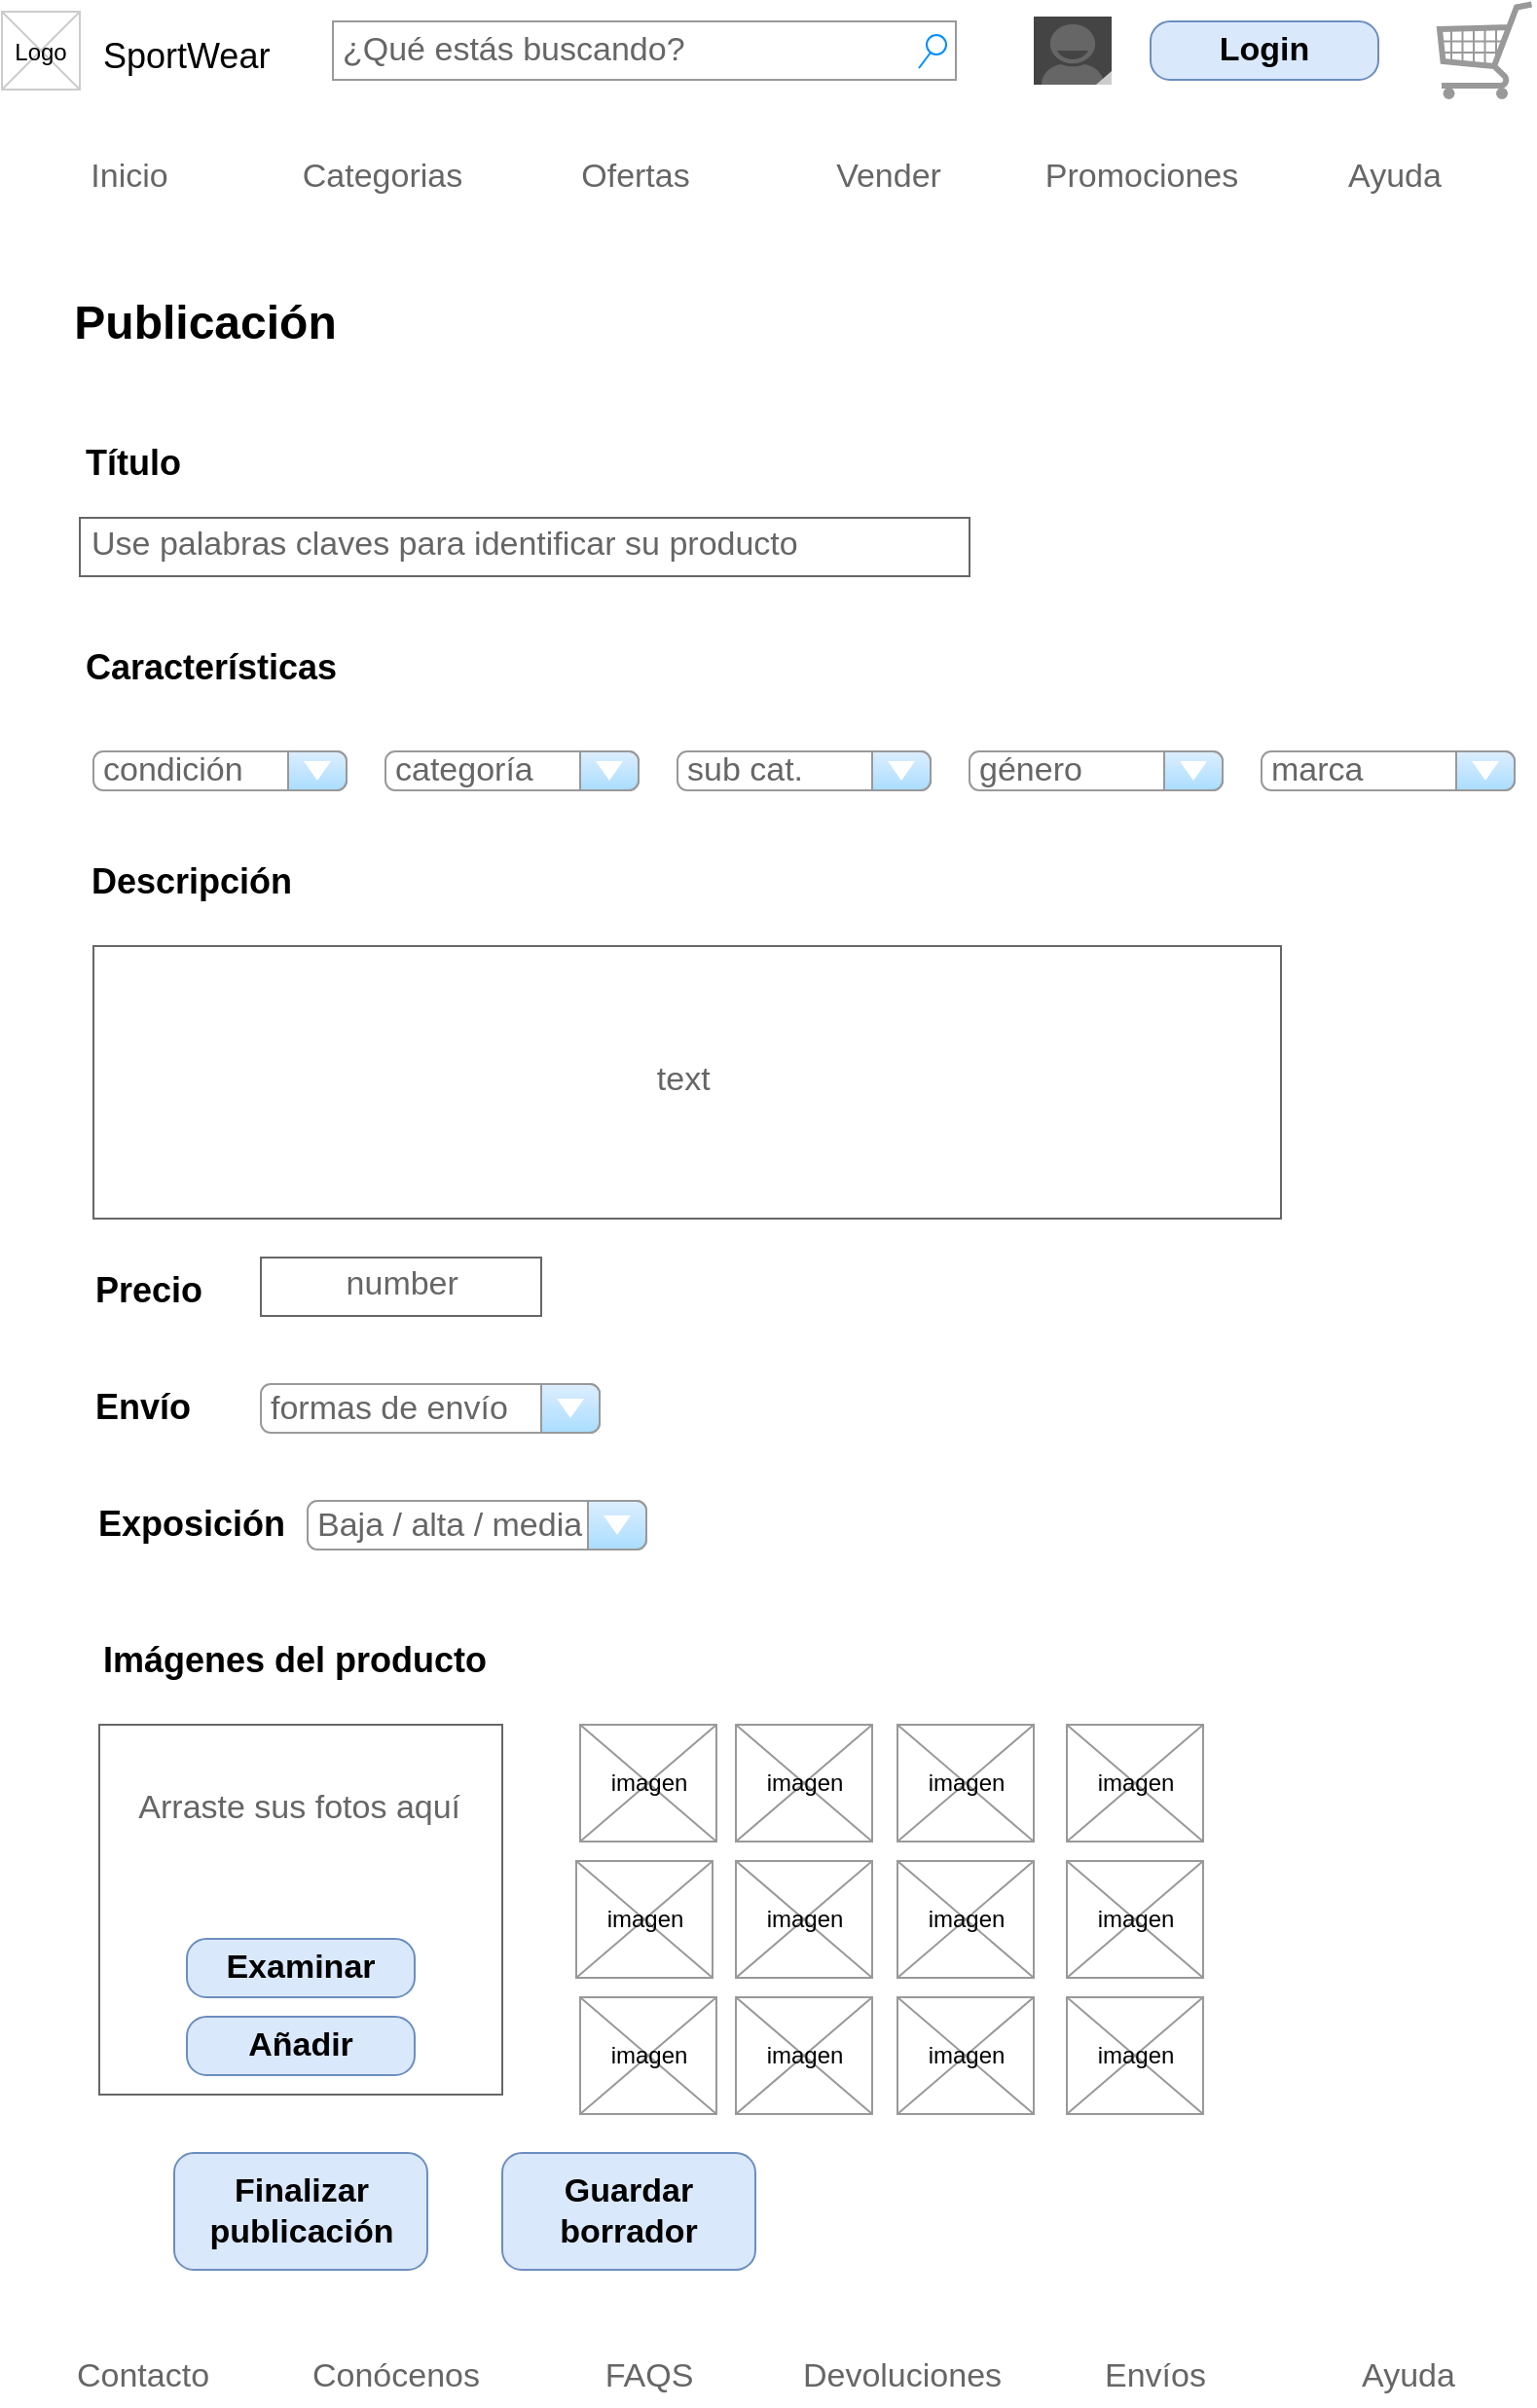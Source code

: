 <mxfile version="12.9.14" type="device"><diagram name="Page-1" id="f1b7ffb7-ca1e-a977-7cf5-a751b3c06c05"><mxGraphModel dx="1422" dy="745" grid="1" gridSize="10" guides="1" tooltips="1" connect="1" arrows="1" fold="1" page="1" pageScale="1" pageWidth="826" pageHeight="1169" background="#ffffff" math="0" shadow="0"><root><mxCell id="0"/><mxCell id="1" parent="0"/><mxCell id="2" value="SportWear" style="text;spacingTop=-5;fontSize=18;fontStyle=0" parent="1" vertex="1"><mxGeometry x="73" y="30" width="90" height="20" as="geometry"/></mxCell><mxCell id="20" value="" style="verticalLabelPosition=bottom;verticalAlign=top;strokeWidth=1;shape=mxgraph.mockup.graphics.iconGrid;strokeColor=#CCCCCC;gridSize=1,1;" parent="1" vertex="1"><mxGeometry x="23" y="20" width="40" height="40" as="geometry"/></mxCell><mxCell id="21" value="Logo" style="text;spacingTop=-5;align=center;verticalAlign=middle;" parent="1" vertex="1"><mxGeometry x="23" y="22.5" width="40" height="40" as="geometry"/></mxCell><mxCell id="jEn-GdpzN3LocC7QqjdC-65" value="¿Qué estás buscando?" style="strokeWidth=1;shadow=0;dashed=0;align=center;html=1;shape=mxgraph.mockup.forms.searchBox;strokeColor=#999999;mainText=;strokeColor2=#008cff;fontColor=#666666;fontSize=17;align=left;spacingLeft=3;" parent="1" vertex="1"><mxGeometry x="193" y="25" width="320" height="30" as="geometry"/></mxCell><mxCell id="jEn-GdpzN3LocC7QqjdC-80" value="" style="verticalLabelPosition=bottom;shadow=0;dashed=0;align=center;html=1;verticalAlign=top;strokeWidth=1;shape=mxgraph.mockup.misc.shoppingCart;strokeColor=#999999;" parent="1" vertex="1"><mxGeometry x="760" y="15" width="50" height="50" as="geometry"/></mxCell><mxCell id="jEn-GdpzN3LocC7QqjdC-81" value="" style="verticalLabelPosition=bottom;verticalAlign=top;html=1;shadow=0;dashed=0;strokeWidth=1;shape=mxgraph.android.contact_badge_normal;align=center;" parent="1" vertex="1"><mxGeometry x="553" y="22.5" width="40" height="35" as="geometry"/></mxCell><mxCell id="jEn-GdpzN3LocC7QqjdC-82" value="Login" style="strokeWidth=1;shadow=0;dashed=0;align=center;html=1;shape=mxgraph.mockup.buttons.button;mainText=;buttonStyle=round;fontSize=17;fontStyle=1;whiteSpace=wrap;fillColor=#dae8fc;strokeColor=#6c8ebf;" parent="1" vertex="1"><mxGeometry x="613" y="25" width="117" height="30" as="geometry"/></mxCell><mxCell id="jEn-GdpzN3LocC7QqjdC-83" value="" style="strokeWidth=1;shadow=0;dashed=0;align=center;html=1;shape=mxgraph.mockup.forms.rrect;rSize=0;strokeColor=none;" parent="1" vertex="1"><mxGeometry x="23" y="90" width="780" height="30" as="geometry"/></mxCell><mxCell id="jEn-GdpzN3LocC7QqjdC-84" value="Inicio" style="strokeColor=inherit;fillColor=inherit;gradientColor=inherit;strokeWidth=1;shadow=0;dashed=0;align=center;html=1;shape=mxgraph.mockup.forms.rrect;rSize=0;fontSize=17;fontColor=#666666;" parent="jEn-GdpzN3LocC7QqjdC-83" vertex="1"><mxGeometry width="130" height="30" as="geometry"/></mxCell><mxCell id="jEn-GdpzN3LocC7QqjdC-85" value="Categorias" style="strokeColor=inherit;fillColor=inherit;gradientColor=inherit;strokeWidth=1;shadow=0;dashed=0;align=center;html=1;shape=mxgraph.mockup.forms.rrect;rSize=0;fontSize=17;fontColor=#666666;" parent="jEn-GdpzN3LocC7QqjdC-83" vertex="1"><mxGeometry x="130" width="130" height="30" as="geometry"/></mxCell><mxCell id="jEn-GdpzN3LocC7QqjdC-86" value="Ofertas" style="strokeColor=inherit;fillColor=inherit;gradientColor=inherit;strokeWidth=1;shadow=0;dashed=0;align=center;html=1;shape=mxgraph.mockup.forms.rrect;rSize=0;fontSize=17;fontColor=#666666;" parent="jEn-GdpzN3LocC7QqjdC-83" vertex="1"><mxGeometry x="260" width="130" height="30" as="geometry"/></mxCell><mxCell id="jEn-GdpzN3LocC7QqjdC-87" value="Vender" style="strokeColor=inherit;fillColor=inherit;gradientColor=inherit;strokeWidth=1;shadow=0;dashed=0;align=center;html=1;shape=mxgraph.mockup.forms.rrect;rSize=0;fontSize=17;fontColor=#666666;" parent="jEn-GdpzN3LocC7QqjdC-83" vertex="1"><mxGeometry x="390" width="130" height="30" as="geometry"/></mxCell><mxCell id="jEn-GdpzN3LocC7QqjdC-88" value="Promociones" style="strokeColor=inherit;fillColor=inherit;gradientColor=inherit;strokeWidth=1;shadow=0;dashed=0;align=center;html=1;shape=mxgraph.mockup.forms.rrect;rSize=0;fontSize=17;fontColor=#666666;" parent="jEn-GdpzN3LocC7QqjdC-83" vertex="1"><mxGeometry x="520" width="130" height="30" as="geometry"/></mxCell><mxCell id="jEn-GdpzN3LocC7QqjdC-89" value="Ayuda" style="strokeColor=inherit;fillColor=inherit;gradientColor=inherit;strokeWidth=1;shadow=0;dashed=0;align=center;html=1;shape=mxgraph.mockup.forms.rrect;rSize=0;fontSize=17;fontColor=#666666;" parent="jEn-GdpzN3LocC7QqjdC-83" vertex="1"><mxGeometry x="650" width="130" height="30" as="geometry"/></mxCell><mxCell id="jEn-GdpzN3LocC7QqjdC-113" value="" style="strokeWidth=1;shadow=0;dashed=1;align=center;html=1;shape=mxgraph.mockup.forms.rrect;rSize=0;strokeColor=none;dashPattern=1 4;" parent="1" vertex="1"><mxGeometry x="30" y="1220" width="780" height="30" as="geometry"/></mxCell><mxCell id="jEn-GdpzN3LocC7QqjdC-114" value="Contacto" style="strokeColor=inherit;fillColor=inherit;gradientColor=inherit;strokeWidth=1;shadow=0;dashed=0;align=center;html=1;shape=mxgraph.mockup.forms.rrect;rSize=0;fontSize=17;fontColor=#666666;" parent="jEn-GdpzN3LocC7QqjdC-113" vertex="1"><mxGeometry width="130" height="30" as="geometry"/></mxCell><mxCell id="jEn-GdpzN3LocC7QqjdC-115" value="Conócenos" style="strokeColor=inherit;fillColor=inherit;gradientColor=inherit;strokeWidth=1;shadow=0;dashed=0;align=center;html=1;shape=mxgraph.mockup.forms.rrect;rSize=0;fontSize=17;fontColor=#666666;" parent="jEn-GdpzN3LocC7QqjdC-113" vertex="1"><mxGeometry x="130" width="130" height="30" as="geometry"/></mxCell><mxCell id="jEn-GdpzN3LocC7QqjdC-116" value="FAQS" style="strokeColor=inherit;fillColor=inherit;gradientColor=inherit;strokeWidth=1;shadow=0;dashed=0;align=center;html=1;shape=mxgraph.mockup.forms.rrect;rSize=0;fontSize=17;fontColor=#666666;" parent="jEn-GdpzN3LocC7QqjdC-113" vertex="1"><mxGeometry x="260" width="130" height="30" as="geometry"/></mxCell><mxCell id="jEn-GdpzN3LocC7QqjdC-117" value="Devoluciones" style="strokeColor=inherit;fillColor=inherit;gradientColor=inherit;strokeWidth=1;shadow=0;dashed=0;align=center;html=1;shape=mxgraph.mockup.forms.rrect;rSize=0;fontSize=17;fontColor=#666666;" parent="jEn-GdpzN3LocC7QqjdC-113" vertex="1"><mxGeometry x="390" width="130" height="30" as="geometry"/></mxCell><mxCell id="jEn-GdpzN3LocC7QqjdC-118" value="Envíos" style="strokeColor=inherit;fillColor=inherit;gradientColor=inherit;strokeWidth=1;shadow=0;dashed=0;align=center;html=1;shape=mxgraph.mockup.forms.rrect;rSize=0;fontSize=17;fontColor=#666666;" parent="jEn-GdpzN3LocC7QqjdC-113" vertex="1"><mxGeometry x="520" width="130" height="30" as="geometry"/></mxCell><mxCell id="jEn-GdpzN3LocC7QqjdC-119" value="Ayuda" style="strokeColor=inherit;fillColor=inherit;gradientColor=inherit;strokeWidth=1;shadow=0;dashed=0;align=center;html=1;shape=mxgraph.mockup.forms.rrect;rSize=0;fontSize=17;fontColor=#666666;" parent="jEn-GdpzN3LocC7QqjdC-113" vertex="1"><mxGeometry x="650" width="130" height="30" as="geometry"/></mxCell><mxCell id="jEn-GdpzN3LocC7QqjdC-214" value="Publicación" style="text;strokeColor=none;fillColor=none;html=1;fontSize=24;fontStyle=1;verticalAlign=middle;align=center;" parent="1" vertex="1"><mxGeometry x="50" y="160" width="153" height="40" as="geometry"/></mxCell><mxCell id="jEn-GdpzN3LocC7QqjdC-238" value="&lt;font style=&quot;font-size: 18px&quot;&gt;Título&lt;br&gt;&lt;/font&gt;" style="text;strokeColor=none;fillColor=none;html=1;fontSize=24;fontStyle=1;verticalAlign=middle;align=center;" parent="1" vertex="1"><mxGeometry x="60" y="240" width="60" height="20" as="geometry"/></mxCell><mxCell id="jEn-GdpzN3LocC7QqjdC-239" value="Use palabras claves para identificar su producto" style="strokeWidth=1;shadow=0;dashed=0;align=center;html=1;shape=mxgraph.mockup.text.textBox;fontColor=#666666;align=left;fontSize=17;spacingLeft=4;spacingTop=-3;strokeColor=#666666;mainText=;fillColor=none;gradientColor=none;" parent="1" vertex="1"><mxGeometry x="63" y="280" width="457" height="30" as="geometry"/></mxCell><mxCell id="jEn-GdpzN3LocC7QqjdC-240" value="&lt;font style=&quot;font-size: 18px&quot;&gt;Características&lt;br&gt;&lt;/font&gt;" style="text;strokeColor=none;fillColor=none;html=1;fontSize=24;fontStyle=1;verticalAlign=middle;align=center;" parent="1" vertex="1"><mxGeometry x="60" y="340" width="140" height="30" as="geometry"/></mxCell><mxCell id="jEn-GdpzN3LocC7QqjdC-241" value="condición" style="strokeWidth=1;shadow=0;dashed=0;align=center;html=1;shape=mxgraph.mockup.forms.comboBox;strokeColor=#999999;fillColor=#ddeeff;align=left;fillColor2=#aaddff;mainText=;fontColor=#666666;fontSize=17;spacingLeft=3;" parent="1" vertex="1"><mxGeometry x="70" y="400" width="130" height="20" as="geometry"/></mxCell><mxCell id="jEn-GdpzN3LocC7QqjdC-242" value="categoría" style="strokeWidth=1;shadow=0;dashed=0;align=center;html=1;shape=mxgraph.mockup.forms.comboBox;strokeColor=#999999;fillColor=#ddeeff;align=left;fillColor2=#aaddff;mainText=;fontColor=#666666;fontSize=17;spacingLeft=3;" parent="1" vertex="1"><mxGeometry x="220" y="400" width="130" height="20" as="geometry"/></mxCell><mxCell id="jEn-GdpzN3LocC7QqjdC-243" value="género" style="strokeWidth=1;shadow=0;dashed=0;align=center;html=1;shape=mxgraph.mockup.forms.comboBox;strokeColor=#999999;fillColor=#ddeeff;align=left;fillColor2=#aaddff;mainText=;fontColor=#666666;fontSize=17;spacingLeft=3;" parent="1" vertex="1"><mxGeometry x="520" y="400" width="130" height="20" as="geometry"/></mxCell><mxCell id="jEn-GdpzN3LocC7QqjdC-244" value="sub cat." style="strokeWidth=1;shadow=0;dashed=0;align=center;html=1;shape=mxgraph.mockup.forms.comboBox;strokeColor=#999999;fillColor=#ddeeff;align=left;fillColor2=#aaddff;mainText=;fontColor=#666666;fontSize=17;spacingLeft=3;" parent="1" vertex="1"><mxGeometry x="370" y="400" width="130" height="20" as="geometry"/></mxCell><mxCell id="jEn-GdpzN3LocC7QqjdC-245" value="marca" style="strokeWidth=1;shadow=0;dashed=0;align=center;html=1;shape=mxgraph.mockup.forms.comboBox;strokeColor=#999999;fillColor=#ddeeff;align=left;fillColor2=#aaddff;mainText=;fontColor=#666666;fontSize=17;spacingLeft=3;" parent="1" vertex="1"><mxGeometry x="670" y="400" width="130" height="20" as="geometry"/></mxCell><mxCell id="jEn-GdpzN3LocC7QqjdC-247" value="&lt;font style=&quot;font-size: 18px&quot;&gt;Descripción&lt;br&gt;&lt;/font&gt;" style="text;strokeColor=none;fillColor=none;html=1;fontSize=24;fontStyle=1;verticalAlign=middle;align=center;" parent="1" vertex="1"><mxGeometry x="60" y="450" width="120" height="30" as="geometry"/></mxCell><mxCell id="jEn-GdpzN3LocC7QqjdC-248" value="&amp;nbsp; &amp;nbsp; &amp;nbsp; &amp;nbsp; &amp;nbsp; &amp;nbsp; &amp;nbsp; &amp;nbsp; &amp;nbsp; &amp;nbsp; &amp;nbsp; &amp;nbsp; &amp;nbsp; &amp;nbsp; &amp;nbsp; &amp;nbsp; &amp;nbsp; &amp;nbsp; &amp;nbsp; &amp;nbsp; &amp;nbsp; &amp;nbsp; &amp;nbsp; &amp;nbsp; &amp;nbsp; &amp;nbsp; &amp;nbsp; &amp;nbsp; &amp;nbsp; &amp;nbsp; text" style="strokeWidth=1;shadow=0;dashed=0;align=center;html=1;shape=mxgraph.mockup.text.textBox;fontColor=#666666;align=left;fontSize=17;spacingLeft=4;spacingTop=-3;strokeColor=#666666;mainText=;fillColor=none;gradientColor=none;" parent="1" vertex="1"><mxGeometry x="70" y="500" width="610" height="140" as="geometry"/></mxCell><mxCell id="jEn-GdpzN3LocC7QqjdC-249" value="&lt;font style=&quot;font-size: 18px&quot;&gt;Precio&lt;br&gt;&lt;/font&gt;" style="text;strokeColor=none;fillColor=none;html=1;fontSize=24;fontStyle=1;verticalAlign=middle;align=center;" parent="1" vertex="1"><mxGeometry x="63" y="660" width="70" height="30" as="geometry"/></mxCell><mxCell id="jEn-GdpzN3LocC7QqjdC-250" value="&amp;nbsp; &amp;nbsp; &amp;nbsp; &amp;nbsp; number" style="strokeWidth=1;shadow=0;dashed=0;align=center;html=1;shape=mxgraph.mockup.text.textBox;fontColor=#666666;align=left;fontSize=17;spacingLeft=4;spacingTop=-3;strokeColor=#666666;mainText=;fillColor=none;gradientColor=none;" parent="1" vertex="1"><mxGeometry x="156" y="660" width="144" height="30" as="geometry"/></mxCell><mxCell id="jEn-GdpzN3LocC7QqjdC-251" value="&lt;font style=&quot;font-size: 18px&quot;&gt;Envío&lt;br&gt;&lt;/font&gt;" style="text;strokeColor=none;fillColor=none;html=1;fontSize=24;fontStyle=1;verticalAlign=middle;align=center;" parent="1" vertex="1"><mxGeometry x="60" y="720" width="70" height="30" as="geometry"/></mxCell><mxCell id="jEn-GdpzN3LocC7QqjdC-252" value="formas de envío" style="strokeWidth=1;shadow=0;dashed=0;align=center;html=1;shape=mxgraph.mockup.forms.comboBox;strokeColor=#999999;fillColor=#ddeeff;align=left;fillColor2=#aaddff;mainText=;fontColor=#666666;fontSize=17;spacingLeft=3;" parent="1" vertex="1"><mxGeometry x="156" y="725" width="174" height="25" as="geometry"/></mxCell><mxCell id="jEn-GdpzN3LocC7QqjdC-253" value="&lt;font style=&quot;font-size: 18px&quot;&gt;Exposición&lt;br&gt;&lt;/font&gt;" style="text;strokeColor=none;fillColor=none;html=1;fontSize=24;fontStyle=1;verticalAlign=middle;align=center;" parent="1" vertex="1"><mxGeometry x="65" y="780" width="110" height="30" as="geometry"/></mxCell><mxCell id="jEn-GdpzN3LocC7QqjdC-254" value="Baja / alta / media" style="strokeWidth=1;shadow=0;dashed=0;align=center;html=1;shape=mxgraph.mockup.forms.comboBox;strokeColor=#999999;fillColor=#ddeeff;align=left;fillColor2=#aaddff;mainText=;fontColor=#666666;fontSize=17;spacingLeft=3;" parent="1" vertex="1"><mxGeometry x="180" y="785" width="174" height="25" as="geometry"/></mxCell><mxCell id="jEn-GdpzN3LocC7QqjdC-255" value="&lt;font style=&quot;font-size: 18px&quot;&gt;Imágenes del producto&lt;br&gt;&lt;/font&gt;" style="text;strokeColor=none;fillColor=none;html=1;fontSize=24;fontStyle=1;verticalAlign=middle;align=center;" parent="1" vertex="1"><mxGeometry x="60" y="840" width="225" height="50" as="geometry"/></mxCell><mxCell id="jEn-GdpzN3LocC7QqjdC-256" value="&amp;nbsp; &amp;nbsp;Arraste sus fotos aquí&lt;br&gt;&lt;br&gt;&lt;br&gt;&lt;br&gt;&lt;br&gt;&lt;br&gt;" style="strokeWidth=1;shadow=0;dashed=0;align=center;html=1;shape=mxgraph.mockup.text.textBox;fontColor=#666666;align=left;fontSize=17;spacingLeft=4;spacingTop=-3;strokeColor=#666666;mainText=;fillColor=none;gradientColor=none;" parent="1" vertex="1"><mxGeometry x="73" y="900" width="207" height="190" as="geometry"/></mxCell><mxCell id="jEn-GdpzN3LocC7QqjdC-257" value="Examinar" style="strokeWidth=1;shadow=0;dashed=0;align=center;html=1;shape=mxgraph.mockup.buttons.button;mainText=;buttonStyle=round;fontSize=17;fontStyle=1;whiteSpace=wrap;fillColor=#dae8fc;strokeColor=#6c8ebf;" parent="1" vertex="1"><mxGeometry x="118" y="1010" width="117" height="30" as="geometry"/></mxCell><mxCell id="jEn-GdpzN3LocC7QqjdC-258" value="Añadir" style="strokeWidth=1;shadow=0;dashed=0;align=center;html=1;shape=mxgraph.mockup.buttons.button;mainText=;buttonStyle=round;fontSize=17;fontStyle=1;whiteSpace=wrap;fillColor=#dae8fc;strokeColor=#6c8ebf;" parent="1" vertex="1"><mxGeometry x="118" y="1050" width="117" height="30" as="geometry"/></mxCell><mxCell id="jEn-GdpzN3LocC7QqjdC-259" value="" style="verticalLabelPosition=bottom;shadow=0;dashed=0;align=center;html=1;verticalAlign=top;strokeWidth=1;shape=mxgraph.mockup.graphics.simpleIcon;strokeColor=#999999;fillColor=none;gradientColor=none;" parent="1" vertex="1"><mxGeometry x="320" y="900" width="70" height="60" as="geometry"/></mxCell><mxCell id="jEn-GdpzN3LocC7QqjdC-260" value="" style="verticalLabelPosition=bottom;shadow=0;dashed=0;align=center;html=1;verticalAlign=top;strokeWidth=1;shape=mxgraph.mockup.graphics.simpleIcon;strokeColor=#999999;fillColor=none;gradientColor=none;" parent="1" vertex="1"><mxGeometry x="400" y="900" width="70" height="60" as="geometry"/></mxCell><mxCell id="jEn-GdpzN3LocC7QqjdC-261" value="" style="verticalLabelPosition=bottom;shadow=0;dashed=0;align=center;html=1;verticalAlign=top;strokeWidth=1;shape=mxgraph.mockup.graphics.simpleIcon;strokeColor=#999999;fillColor=none;gradientColor=none;" parent="1" vertex="1"><mxGeometry x="483" y="900" width="70" height="60" as="geometry"/></mxCell><mxCell id="jEn-GdpzN3LocC7QqjdC-262" value="" style="verticalLabelPosition=bottom;shadow=0;dashed=0;align=center;html=1;verticalAlign=top;strokeWidth=1;shape=mxgraph.mockup.graphics.simpleIcon;strokeColor=#999999;fillColor=none;gradientColor=none;" parent="1" vertex="1"><mxGeometry x="570" y="900" width="70" height="60" as="geometry"/></mxCell><mxCell id="jEn-GdpzN3LocC7QqjdC-263" value="" style="verticalLabelPosition=bottom;shadow=0;dashed=0;align=center;html=1;verticalAlign=top;strokeWidth=1;shape=mxgraph.mockup.graphics.simpleIcon;strokeColor=#999999;fillColor=none;gradientColor=none;" parent="1" vertex="1"><mxGeometry x="318" y="970" width="70" height="60" as="geometry"/></mxCell><mxCell id="jEn-GdpzN3LocC7QqjdC-264" value="" style="verticalLabelPosition=bottom;shadow=0;dashed=0;align=center;html=1;verticalAlign=top;strokeWidth=1;shape=mxgraph.mockup.graphics.simpleIcon;strokeColor=#999999;fillColor=none;gradientColor=none;" parent="1" vertex="1"><mxGeometry x="320" y="1040" width="70" height="60" as="geometry"/></mxCell><mxCell id="jEn-GdpzN3LocC7QqjdC-266" value="" style="verticalLabelPosition=bottom;shadow=0;dashed=0;align=center;html=1;verticalAlign=top;strokeWidth=1;shape=mxgraph.mockup.graphics.simpleIcon;strokeColor=#999999;fillColor=none;gradientColor=none;" parent="1" vertex="1"><mxGeometry x="400" y="970" width="70" height="60" as="geometry"/></mxCell><mxCell id="jEn-GdpzN3LocC7QqjdC-267" value="" style="verticalLabelPosition=bottom;shadow=0;dashed=0;align=center;html=1;verticalAlign=top;strokeWidth=1;shape=mxgraph.mockup.graphics.simpleIcon;strokeColor=#999999;fillColor=none;gradientColor=none;" parent="1" vertex="1"><mxGeometry x="400" y="1040" width="70" height="60" as="geometry"/></mxCell><mxCell id="jEn-GdpzN3LocC7QqjdC-268" value="" style="verticalLabelPosition=bottom;shadow=0;dashed=0;align=center;html=1;verticalAlign=top;strokeWidth=1;shape=mxgraph.mockup.graphics.simpleIcon;strokeColor=#999999;fillColor=none;gradientColor=none;" parent="1" vertex="1"><mxGeometry x="483" y="970" width="70" height="60" as="geometry"/></mxCell><mxCell id="jEn-GdpzN3LocC7QqjdC-269" value="" style="verticalLabelPosition=bottom;shadow=0;dashed=0;align=center;html=1;verticalAlign=top;strokeWidth=1;shape=mxgraph.mockup.graphics.simpleIcon;strokeColor=#999999;fillColor=none;gradientColor=none;" parent="1" vertex="1"><mxGeometry x="483" y="1040" width="70" height="60" as="geometry"/></mxCell><mxCell id="jEn-GdpzN3LocC7QqjdC-270" value="" style="verticalLabelPosition=bottom;shadow=0;dashed=0;align=center;html=1;verticalAlign=top;strokeWidth=1;shape=mxgraph.mockup.graphics.simpleIcon;strokeColor=#999999;fillColor=none;gradientColor=none;" parent="1" vertex="1"><mxGeometry x="570" y="970" width="70" height="60" as="geometry"/></mxCell><mxCell id="jEn-GdpzN3LocC7QqjdC-271" value="" style="verticalLabelPosition=bottom;shadow=0;dashed=0;align=center;html=1;verticalAlign=top;strokeWidth=1;shape=mxgraph.mockup.graphics.simpleIcon;strokeColor=#999999;fillColor=none;gradientColor=none;" parent="1" vertex="1"><mxGeometry x="570" y="1040" width="70" height="60" as="geometry"/></mxCell><mxCell id="jEn-GdpzN3LocC7QqjdC-272" value="imagen" style="text;html=1;align=center;verticalAlign=middle;resizable=0;points=[];autosize=1;" parent="1" vertex="1"><mxGeometry x="330" y="920" width="50" height="20" as="geometry"/></mxCell><mxCell id="jEn-GdpzN3LocC7QqjdC-273" value="imagen" style="text;html=1;align=center;verticalAlign=middle;resizable=0;points=[];autosize=1;" parent="1" vertex="1"><mxGeometry x="410" y="920" width="50" height="20" as="geometry"/></mxCell><mxCell id="jEn-GdpzN3LocC7QqjdC-274" value="imagen" style="text;html=1;align=center;verticalAlign=middle;resizable=0;points=[];autosize=1;" parent="1" vertex="1"><mxGeometry x="328" y="990" width="50" height="20" as="geometry"/></mxCell><mxCell id="jEn-GdpzN3LocC7QqjdC-275" value="imagen" style="text;html=1;align=center;verticalAlign=middle;resizable=0;points=[];autosize=1;" parent="1" vertex="1"><mxGeometry x="410" y="990" width="50" height="20" as="geometry"/></mxCell><mxCell id="jEn-GdpzN3LocC7QqjdC-276" value="imagen" style="text;html=1;align=center;verticalAlign=middle;resizable=0;points=[];autosize=1;" parent="1" vertex="1"><mxGeometry x="493" y="990" width="50" height="20" as="geometry"/></mxCell><mxCell id="jEn-GdpzN3LocC7QqjdC-277" value="imagen" style="text;html=1;align=center;verticalAlign=middle;resizable=0;points=[];autosize=1;" parent="1" vertex="1"><mxGeometry x="493" y="920" width="50" height="20" as="geometry"/></mxCell><mxCell id="jEn-GdpzN3LocC7QqjdC-278" value="imagen" style="text;html=1;align=center;verticalAlign=middle;resizable=0;points=[];autosize=1;" parent="1" vertex="1"><mxGeometry x="580" y="920" width="50" height="20" as="geometry"/></mxCell><mxCell id="jEn-GdpzN3LocC7QqjdC-279" value="imagen" style="text;html=1;align=center;verticalAlign=middle;resizable=0;points=[];autosize=1;" parent="1" vertex="1"><mxGeometry x="580" y="990" width="50" height="20" as="geometry"/></mxCell><mxCell id="jEn-GdpzN3LocC7QqjdC-280" value="imagen" style="text;html=1;align=center;verticalAlign=middle;resizable=0;points=[];autosize=1;" parent="1" vertex="1"><mxGeometry x="330" y="1060" width="50" height="20" as="geometry"/></mxCell><mxCell id="jEn-GdpzN3LocC7QqjdC-281" value="imagen" style="text;html=1;align=center;verticalAlign=middle;resizable=0;points=[];autosize=1;" parent="1" vertex="1"><mxGeometry x="410" y="1060" width="50" height="20" as="geometry"/></mxCell><mxCell id="jEn-GdpzN3LocC7QqjdC-282" value="imagen" style="text;html=1;align=center;verticalAlign=middle;resizable=0;points=[];autosize=1;" parent="1" vertex="1"><mxGeometry x="493" y="1060" width="50" height="20" as="geometry"/></mxCell><mxCell id="jEn-GdpzN3LocC7QqjdC-283" value="imagen" style="text;html=1;align=center;verticalAlign=middle;resizable=0;points=[];autosize=1;" parent="1" vertex="1"><mxGeometry x="580" y="1060" width="50" height="20" as="geometry"/></mxCell><mxCell id="9QyRxIW0TMbzGHQS4ET3-21" value="Finalizar publicación" style="strokeWidth=1;shadow=0;dashed=0;align=center;html=1;shape=mxgraph.mockup.buttons.button;mainText=;buttonStyle=round;fontSize=17;fontStyle=1;whiteSpace=wrap;fillColor=#dae8fc;strokeColor=#6c8ebf;" vertex="1" parent="1"><mxGeometry x="111.5" y="1120" width="130" height="60" as="geometry"/></mxCell><mxCell id="9QyRxIW0TMbzGHQS4ET3-22" value="Guardar borrador" style="strokeWidth=1;shadow=0;dashed=0;align=center;html=1;shape=mxgraph.mockup.buttons.button;mainText=;buttonStyle=round;fontSize=17;fontStyle=1;whiteSpace=wrap;fillColor=#dae8fc;strokeColor=#6c8ebf;" vertex="1" parent="1"><mxGeometry x="280" y="1120" width="130" height="60" as="geometry"/></mxCell></root></mxGraphModel></diagram></mxfile>